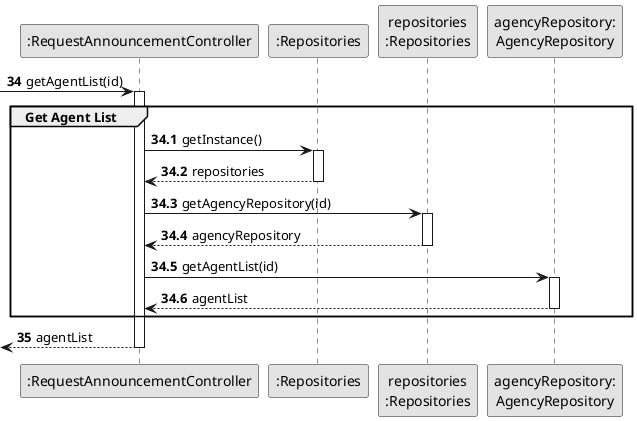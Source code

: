 @startuml
skinparam monochrome true
skinparam packageStyle rectangle
skinparam shadowing false

participant ":RequestAnnouncementController" as CTRL
participant ":Repositories" as RepositorySingleton
participant "repositories\n:Repositories" as PLAT
participant "agencyRepository:\nAgencyRepository" as AgencyRepository

autonumber 34

-> CTRL : getAgentList(id)

autonumber 34.1
activate CTRL
    group Get Agent List

            CTRL -> RepositorySingleton : getInstance()
            activate RepositorySingleton

            RepositorySingleton --> CTRL: repositories
            deactivate RepositorySingleton

            CTRL -> PLAT : getAgencyRepository(id)
            activate PLAT

            PLAT --> CTRL: agencyRepository
            deactivate PLAT

            CTRL -> AgencyRepository : getAgentList(id)
            activate AgencyRepository

            AgencyRepository --> CTRL : agentList
            deactivate AgencyRepository

    end
    autonumber 35
    <-- CTRL : agentList
    deactivate CTRL

'hide footbox


@enduml